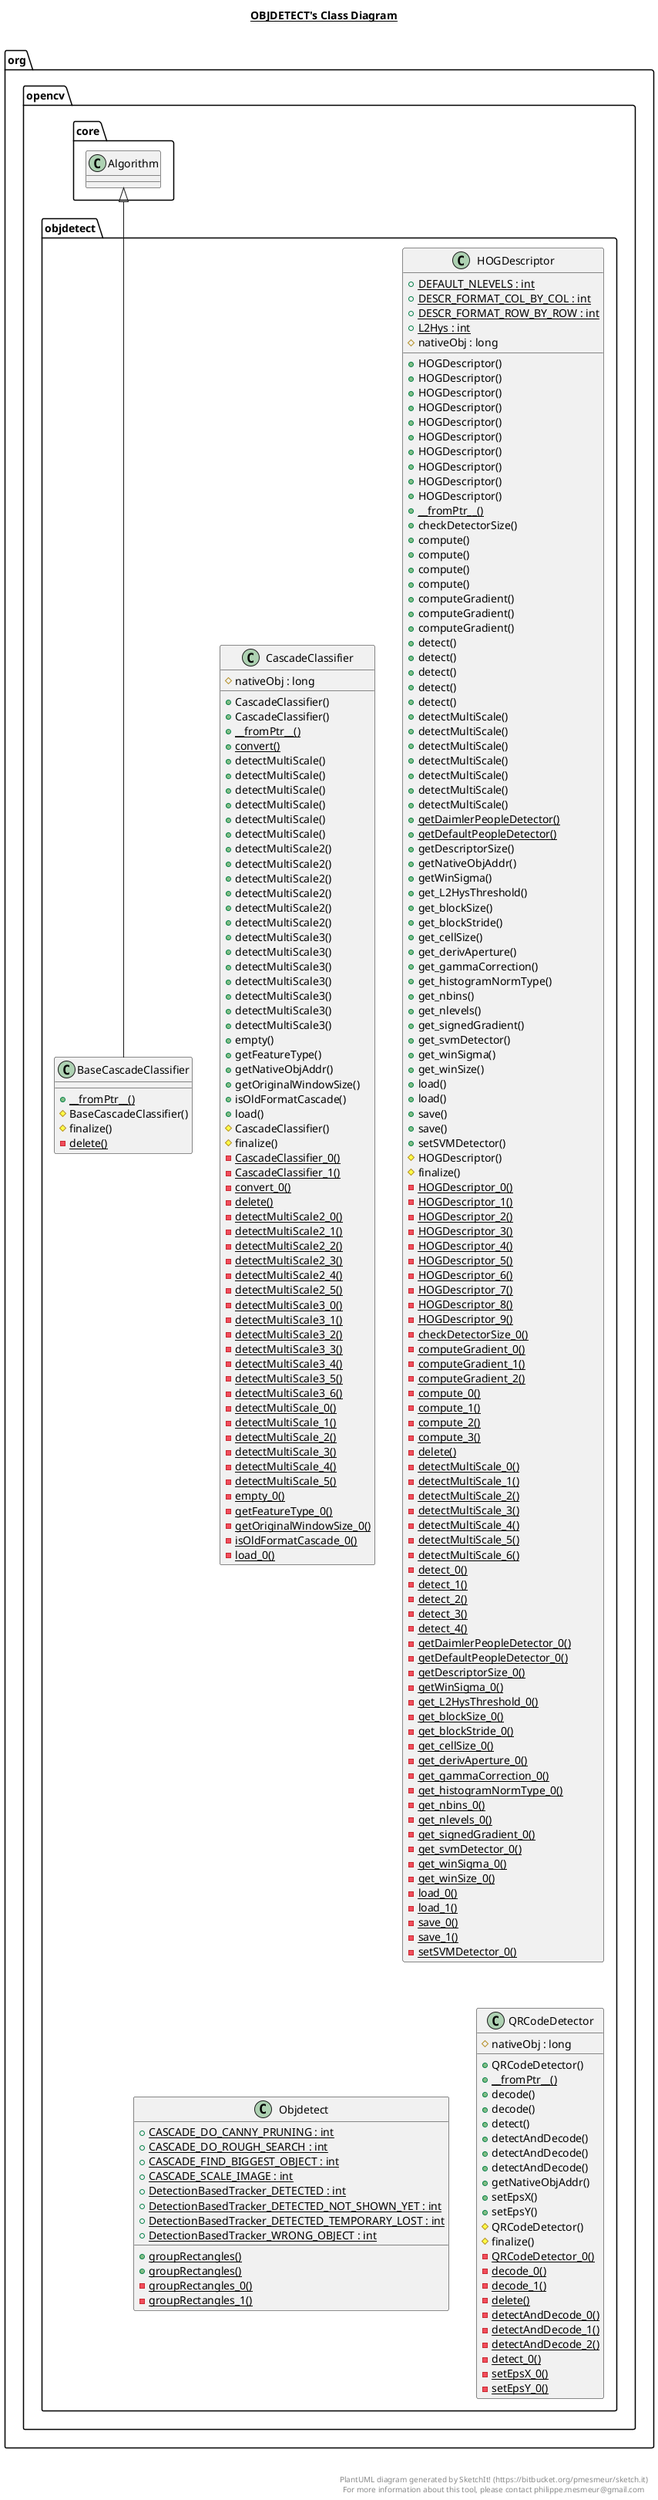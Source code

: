 @startuml

title __OBJDETECT's Class Diagram__\n

  namespace org.opencv {
    namespace objdetect {
      class org.opencv.objdetect.BaseCascadeClassifier {
          {static} + __fromPtr__()
          # BaseCascadeClassifier()
          # finalize()
          {static} - delete()
      }
    }
  }
  

  namespace org.opencv {
    namespace objdetect {
      class org.opencv.objdetect.CascadeClassifier {
          # nativeObj : long
          + CascadeClassifier()
          + CascadeClassifier()
          {static} + __fromPtr__()
          {static} + convert()
          + detectMultiScale()
          + detectMultiScale()
          + detectMultiScale()
          + detectMultiScale()
          + detectMultiScale()
          + detectMultiScale()
          + detectMultiScale2()
          + detectMultiScale2()
          + detectMultiScale2()
          + detectMultiScale2()
          + detectMultiScale2()
          + detectMultiScale2()
          + detectMultiScale3()
          + detectMultiScale3()
          + detectMultiScale3()
          + detectMultiScale3()
          + detectMultiScale3()
          + detectMultiScale3()
          + detectMultiScale3()
          + empty()
          + getFeatureType()
          + getNativeObjAddr()
          + getOriginalWindowSize()
          + isOldFormatCascade()
          + load()
          # CascadeClassifier()
          # finalize()
          {static} - CascadeClassifier_0()
          {static} - CascadeClassifier_1()
          {static} - convert_0()
          {static} - delete()
          {static} - detectMultiScale2_0()
          {static} - detectMultiScale2_1()
          {static} - detectMultiScale2_2()
          {static} - detectMultiScale2_3()
          {static} - detectMultiScale2_4()
          {static} - detectMultiScale2_5()
          {static} - detectMultiScale3_0()
          {static} - detectMultiScale3_1()
          {static} - detectMultiScale3_2()
          {static} - detectMultiScale3_3()
          {static} - detectMultiScale3_4()
          {static} - detectMultiScale3_5()
          {static} - detectMultiScale3_6()
          {static} - detectMultiScale_0()
          {static} - detectMultiScale_1()
          {static} - detectMultiScale_2()
          {static} - detectMultiScale_3()
          {static} - detectMultiScale_4()
          {static} - detectMultiScale_5()
          {static} - empty_0()
          {static} - getFeatureType_0()
          {static} - getOriginalWindowSize_0()
          {static} - isOldFormatCascade_0()
          {static} - load_0()
      }
    }
  }
  

  namespace org.opencv {
    namespace objdetect {
      class org.opencv.objdetect.HOGDescriptor {
          {static} + DEFAULT_NLEVELS : int
          {static} + DESCR_FORMAT_COL_BY_COL : int
          {static} + DESCR_FORMAT_ROW_BY_ROW : int
          {static} + L2Hys : int
          # nativeObj : long
          + HOGDescriptor()
          + HOGDescriptor()
          + HOGDescriptor()
          + HOGDescriptor()
          + HOGDescriptor()
          + HOGDescriptor()
          + HOGDescriptor()
          + HOGDescriptor()
          + HOGDescriptor()
          + HOGDescriptor()
          {static} + __fromPtr__()
          + checkDetectorSize()
          + compute()
          + compute()
          + compute()
          + compute()
          + computeGradient()
          + computeGradient()
          + computeGradient()
          + detect()
          + detect()
          + detect()
          + detect()
          + detect()
          + detectMultiScale()
          + detectMultiScale()
          + detectMultiScale()
          + detectMultiScale()
          + detectMultiScale()
          + detectMultiScale()
          + detectMultiScale()
          {static} + getDaimlerPeopleDetector()
          {static} + getDefaultPeopleDetector()
          + getDescriptorSize()
          + getNativeObjAddr()
          + getWinSigma()
          + get_L2HysThreshold()
          + get_blockSize()
          + get_blockStride()
          + get_cellSize()
          + get_derivAperture()
          + get_gammaCorrection()
          + get_histogramNormType()
          + get_nbins()
          + get_nlevels()
          + get_signedGradient()
          + get_svmDetector()
          + get_winSigma()
          + get_winSize()
          + load()
          + load()
          + save()
          + save()
          + setSVMDetector()
          # HOGDescriptor()
          # finalize()
          {static} - HOGDescriptor_0()
          {static} - HOGDescriptor_1()
          {static} - HOGDescriptor_2()
          {static} - HOGDescriptor_3()
          {static} - HOGDescriptor_4()
          {static} - HOGDescriptor_5()
          {static} - HOGDescriptor_6()
          {static} - HOGDescriptor_7()
          {static} - HOGDescriptor_8()
          {static} - HOGDescriptor_9()
          {static} - checkDetectorSize_0()
          {static} - computeGradient_0()
          {static} - computeGradient_1()
          {static} - computeGradient_2()
          {static} - compute_0()
          {static} - compute_1()
          {static} - compute_2()
          {static} - compute_3()
          {static} - delete()
          {static} - detectMultiScale_0()
          {static} - detectMultiScale_1()
          {static} - detectMultiScale_2()
          {static} - detectMultiScale_3()
          {static} - detectMultiScale_4()
          {static} - detectMultiScale_5()
          {static} - detectMultiScale_6()
          {static} - detect_0()
          {static} - detect_1()
          {static} - detect_2()
          {static} - detect_3()
          {static} - detect_4()
          {static} - getDaimlerPeopleDetector_0()
          {static} - getDefaultPeopleDetector_0()
          {static} - getDescriptorSize_0()
          {static} - getWinSigma_0()
          {static} - get_L2HysThreshold_0()
          {static} - get_blockSize_0()
          {static} - get_blockStride_0()
          {static} - get_cellSize_0()
          {static} - get_derivAperture_0()
          {static} - get_gammaCorrection_0()
          {static} - get_histogramNormType_0()
          {static} - get_nbins_0()
          {static} - get_nlevels_0()
          {static} - get_signedGradient_0()
          {static} - get_svmDetector_0()
          {static} - get_winSigma_0()
          {static} - get_winSize_0()
          {static} - load_0()
          {static} - load_1()
          {static} - save_0()
          {static} - save_1()
          {static} - setSVMDetector_0()
      }
    }
  }
  

  namespace org.opencv {
    namespace objdetect {
      class org.opencv.objdetect.Objdetect {
          {static} + CASCADE_DO_CANNY_PRUNING : int
          {static} + CASCADE_DO_ROUGH_SEARCH : int
          {static} + CASCADE_FIND_BIGGEST_OBJECT : int
          {static} + CASCADE_SCALE_IMAGE : int
          {static} + DetectionBasedTracker_DETECTED : int
          {static} + DetectionBasedTracker_DETECTED_NOT_SHOWN_YET : int
          {static} + DetectionBasedTracker_DETECTED_TEMPORARY_LOST : int
          {static} + DetectionBasedTracker_WRONG_OBJECT : int
          {static} + groupRectangles()
          {static} + groupRectangles()
          {static} - groupRectangles_0()
          {static} - groupRectangles_1()
      }
    }
  }
  

  namespace org.opencv {
    namespace objdetect {
      class org.opencv.objdetect.QRCodeDetector {
          # nativeObj : long
          + QRCodeDetector()
          {static} + __fromPtr__()
          + decode()
          + decode()
          + detect()
          + detectAndDecode()
          + detectAndDecode()
          + detectAndDecode()
          + getNativeObjAddr()
          + setEpsX()
          + setEpsY()
          # QRCodeDetector()
          # finalize()
          {static} - QRCodeDetector_0()
          {static} - decode_0()
          {static} - decode_1()
          {static} - delete()
          {static} - detectAndDecode_0()
          {static} - detectAndDecode_1()
          {static} - detectAndDecode_2()
          {static} - detect_0()
          {static} - setEpsX_0()
          {static} - setEpsY_0()
      }
    }
  }
  

  org.opencv.objdetect.BaseCascadeClassifier -up-|> org.opencv.core.Algorithm


right footer


PlantUML diagram generated by SketchIt! (https://bitbucket.org/pmesmeur/sketch.it)
For more information about this tool, please contact philippe.mesmeur@gmail.com
endfooter

@enduml
